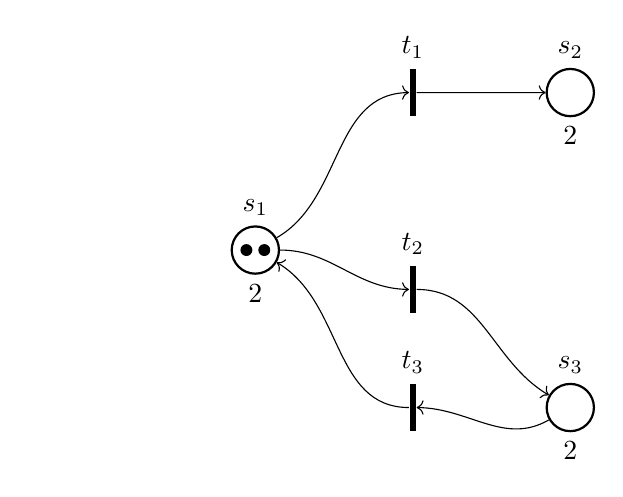 \usetikzlibrary{positioning,fit,backgrounds,arrows,shapes,automata,petri,calc,bending}
\tikzset{
    place/.style={
        circle,
        thick,
        minimum size=6mm,
                draw
    },
    transitionV/.style={
        rectangle,
        thick,
        fill=black,
        minimum height=6mm,
        inner xsep=1pt
    }
}
\begin{tikzpicture}[]
%\draw[gray!30] (0,-3) grid (12,3);
%\node[gray!50] at (0,0) {0};

\node [place,tokens=2,label=above:$s_1$,label=below:$2$] (s1) at (0,2){};
\node [place,tokens=0,label=above:$s_2$,label=below:$2$] (s2) at (4,4){};
\node [place,tokens=0,label=above:$s_3$,label=below:$2$] (s3) at (4,0){};


\node [transitionV,label=above:$t_1$] (t1) at (2,4){};
\node [transitionV,label=above:$t_2$] (t2) at (2,1.5){};
\node [transitionV,label=above:$t_3$] (t3) at (2,0){};


\draw (s1) edge[->,out=30,in=180]  (t1);
\draw (t1) edge[->,out=0,in=180]  (s2);
\draw (s1) edge[->,in=180,out=0]  (t2);
\draw (t3) edge[->,in=-30,out=180]  (s1);
\draw (t2) edge[->,out=0,in=150]  (s3);
\draw (s3) edge[->,out=210,in=0]  (t3);


\end{tikzpicture}